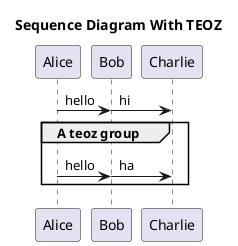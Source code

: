 @startuml

!if %variable_exists("$THEME")
title Sequence Diagram With TEOZ - $THEME theme
!else
title Sequence Diagram With TEOZ
!endif

!pragma teoz true
Alice -> Bob : hello
& Bob -> Charlie : hi
group A teoz group
Alice -> Bob : hello
& Bob -> Charlie : ha
end
@enduml
